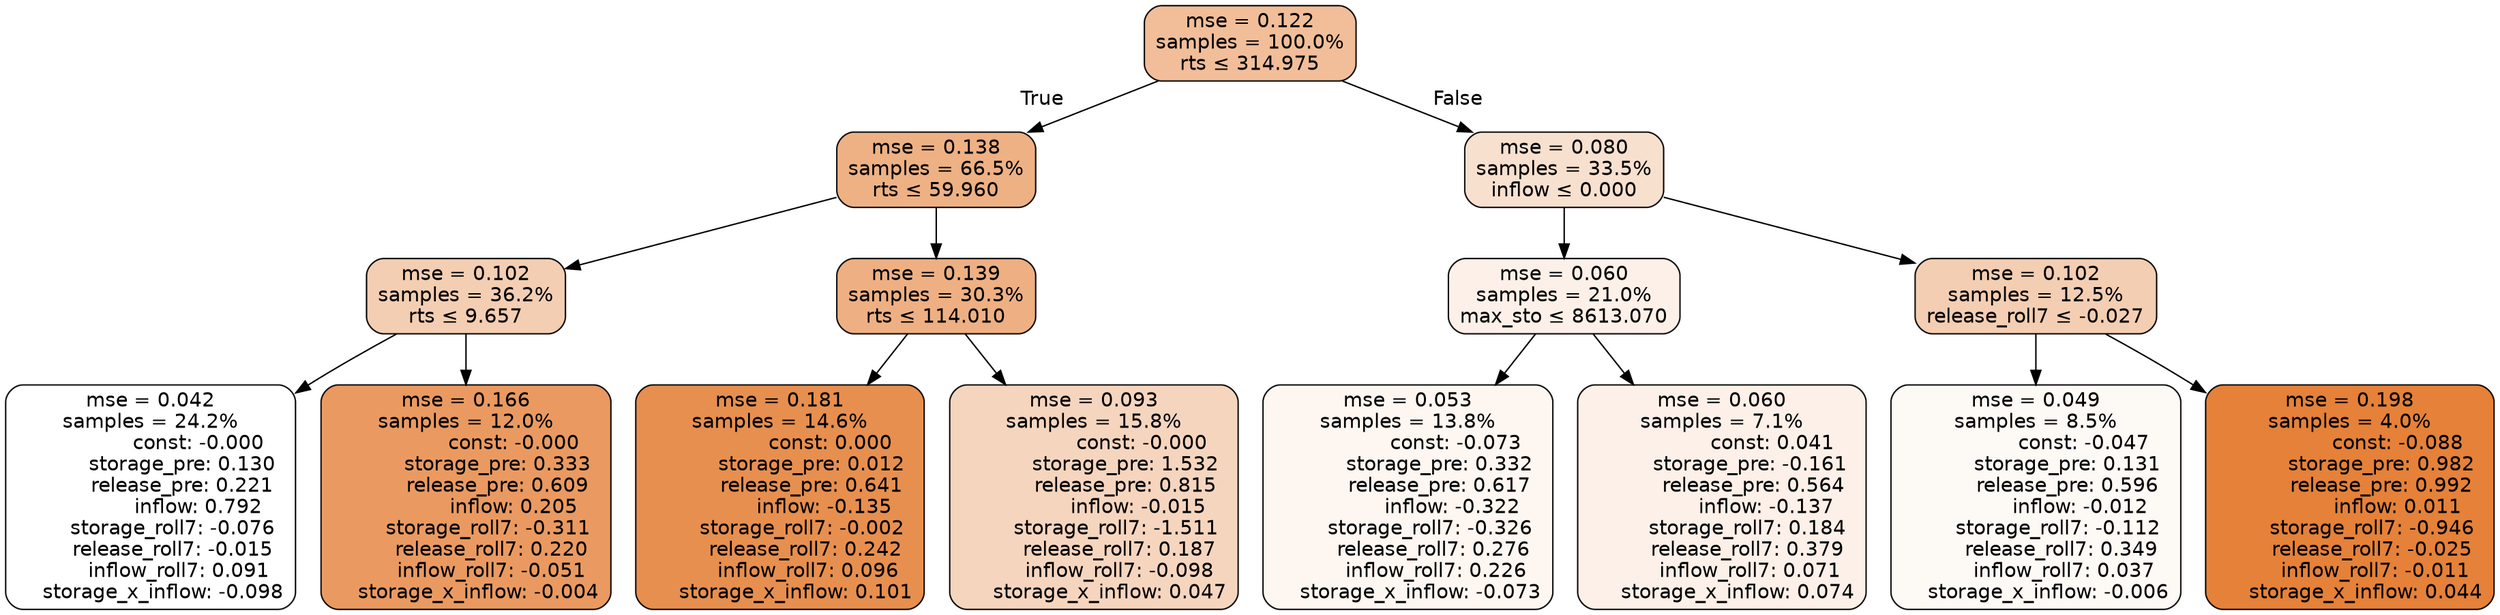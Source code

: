 digraph tree {
bgcolor="transparent"
node [shape=rectangle, style="filled, rounded", color="black", fontname=helvetica] ;
edge [fontname=helvetica] ;
	"0" [label="mse = 0.122
samples = 100.0%
rts &le; 314.975", fillcolor="#f1be99"]
	"1" [label="mse = 0.138
samples = 66.5%
rts &le; 59.960", fillcolor="#eeb184"]
	"2" [label="mse = 0.102
samples = 36.2%
rts &le; 9.657", fillcolor="#f4ceb2"]
	"3" [label="mse = 0.042
samples = 24.2%
               const: -0.000
          storage_pre: 0.130
          release_pre: 0.221
               inflow: 0.792
       storage_roll7: -0.076
       release_roll7: -0.015
         inflow_roll7: 0.091
    storage_x_inflow: -0.098", fillcolor="#ffffff"]
	"4" [label="mse = 0.166
samples = 12.0%
               const: -0.000
          storage_pre: 0.333
          release_pre: 0.609
               inflow: 0.205
       storage_roll7: -0.311
        release_roll7: 0.220
        inflow_roll7: -0.051
    storage_x_inflow: -0.004", fillcolor="#ea9a61"]
	"5" [label="mse = 0.139
samples = 30.3%
rts &le; 114.010", fillcolor="#eeb083"]
	"6" [label="mse = 0.181
samples = 14.6%
                const: 0.000
          storage_pre: 0.012
          release_pre: 0.641
              inflow: -0.135
       storage_roll7: -0.002
        release_roll7: 0.242
         inflow_roll7: 0.096
     storage_x_inflow: 0.101", fillcolor="#e78f4f"]
	"7" [label="mse = 0.093
samples = 15.8%
               const: -0.000
          storage_pre: 1.532
          release_pre: 0.815
              inflow: -0.015
       storage_roll7: -1.511
        release_roll7: 0.187
        inflow_roll7: -0.098
     storage_x_inflow: 0.047", fillcolor="#f6d5be"]
	"8" [label="mse = 0.080
samples = 33.5%
inflow &le; 0.000", fillcolor="#f8e0cf"]
	"9" [label="mse = 0.060
samples = 21.0%
max_sto &le; 8613.070", fillcolor="#fcf0e8"]
	"10" [label="mse = 0.053
samples = 13.8%
               const: -0.073
          storage_pre: 0.332
          release_pre: 0.617
              inflow: -0.322
       storage_roll7: -0.326
        release_roll7: 0.276
         inflow_roll7: 0.226
    storage_x_inflow: -0.073", fillcolor="#fdf6f1"]
	"11" [label="mse = 0.060
samples = 7.1%
                const: 0.041
         storage_pre: -0.161
          release_pre: 0.564
              inflow: -0.137
        storage_roll7: 0.184
        release_roll7: 0.379
         inflow_roll7: 0.071
     storage_x_inflow: 0.074", fillcolor="#fcf0e8"]
	"12" [label="mse = 0.102
samples = 12.5%
release_roll7 &le; -0.027", fillcolor="#f4ceb2"]
	"13" [label="mse = 0.049
samples = 8.5%
               const: -0.047
          storage_pre: 0.131
          release_pre: 0.596
              inflow: -0.012
       storage_roll7: -0.112
        release_roll7: 0.349
         inflow_roll7: 0.037
    storage_x_inflow: -0.006", fillcolor="#fdf9f5"]
	"14" [label="mse = 0.198
samples = 4.0%
               const: -0.088
          storage_pre: 0.982
          release_pre: 0.992
               inflow: 0.011
       storage_roll7: -0.946
       release_roll7: -0.025
        inflow_roll7: -0.011
     storage_x_inflow: 0.044", fillcolor="#e58139"]

	"0" -> "1" [labeldistance=2.5, labelangle=45, headlabel="True"]
	"1" -> "2"
	"2" -> "3"
	"2" -> "4"
	"1" -> "5"
	"5" -> "6"
	"5" -> "7"
	"0" -> "8" [labeldistance=2.5, labelangle=-45, headlabel="False"]
	"8" -> "9"
	"9" -> "10"
	"9" -> "11"
	"8" -> "12"
	"12" -> "13"
	"12" -> "14"
}